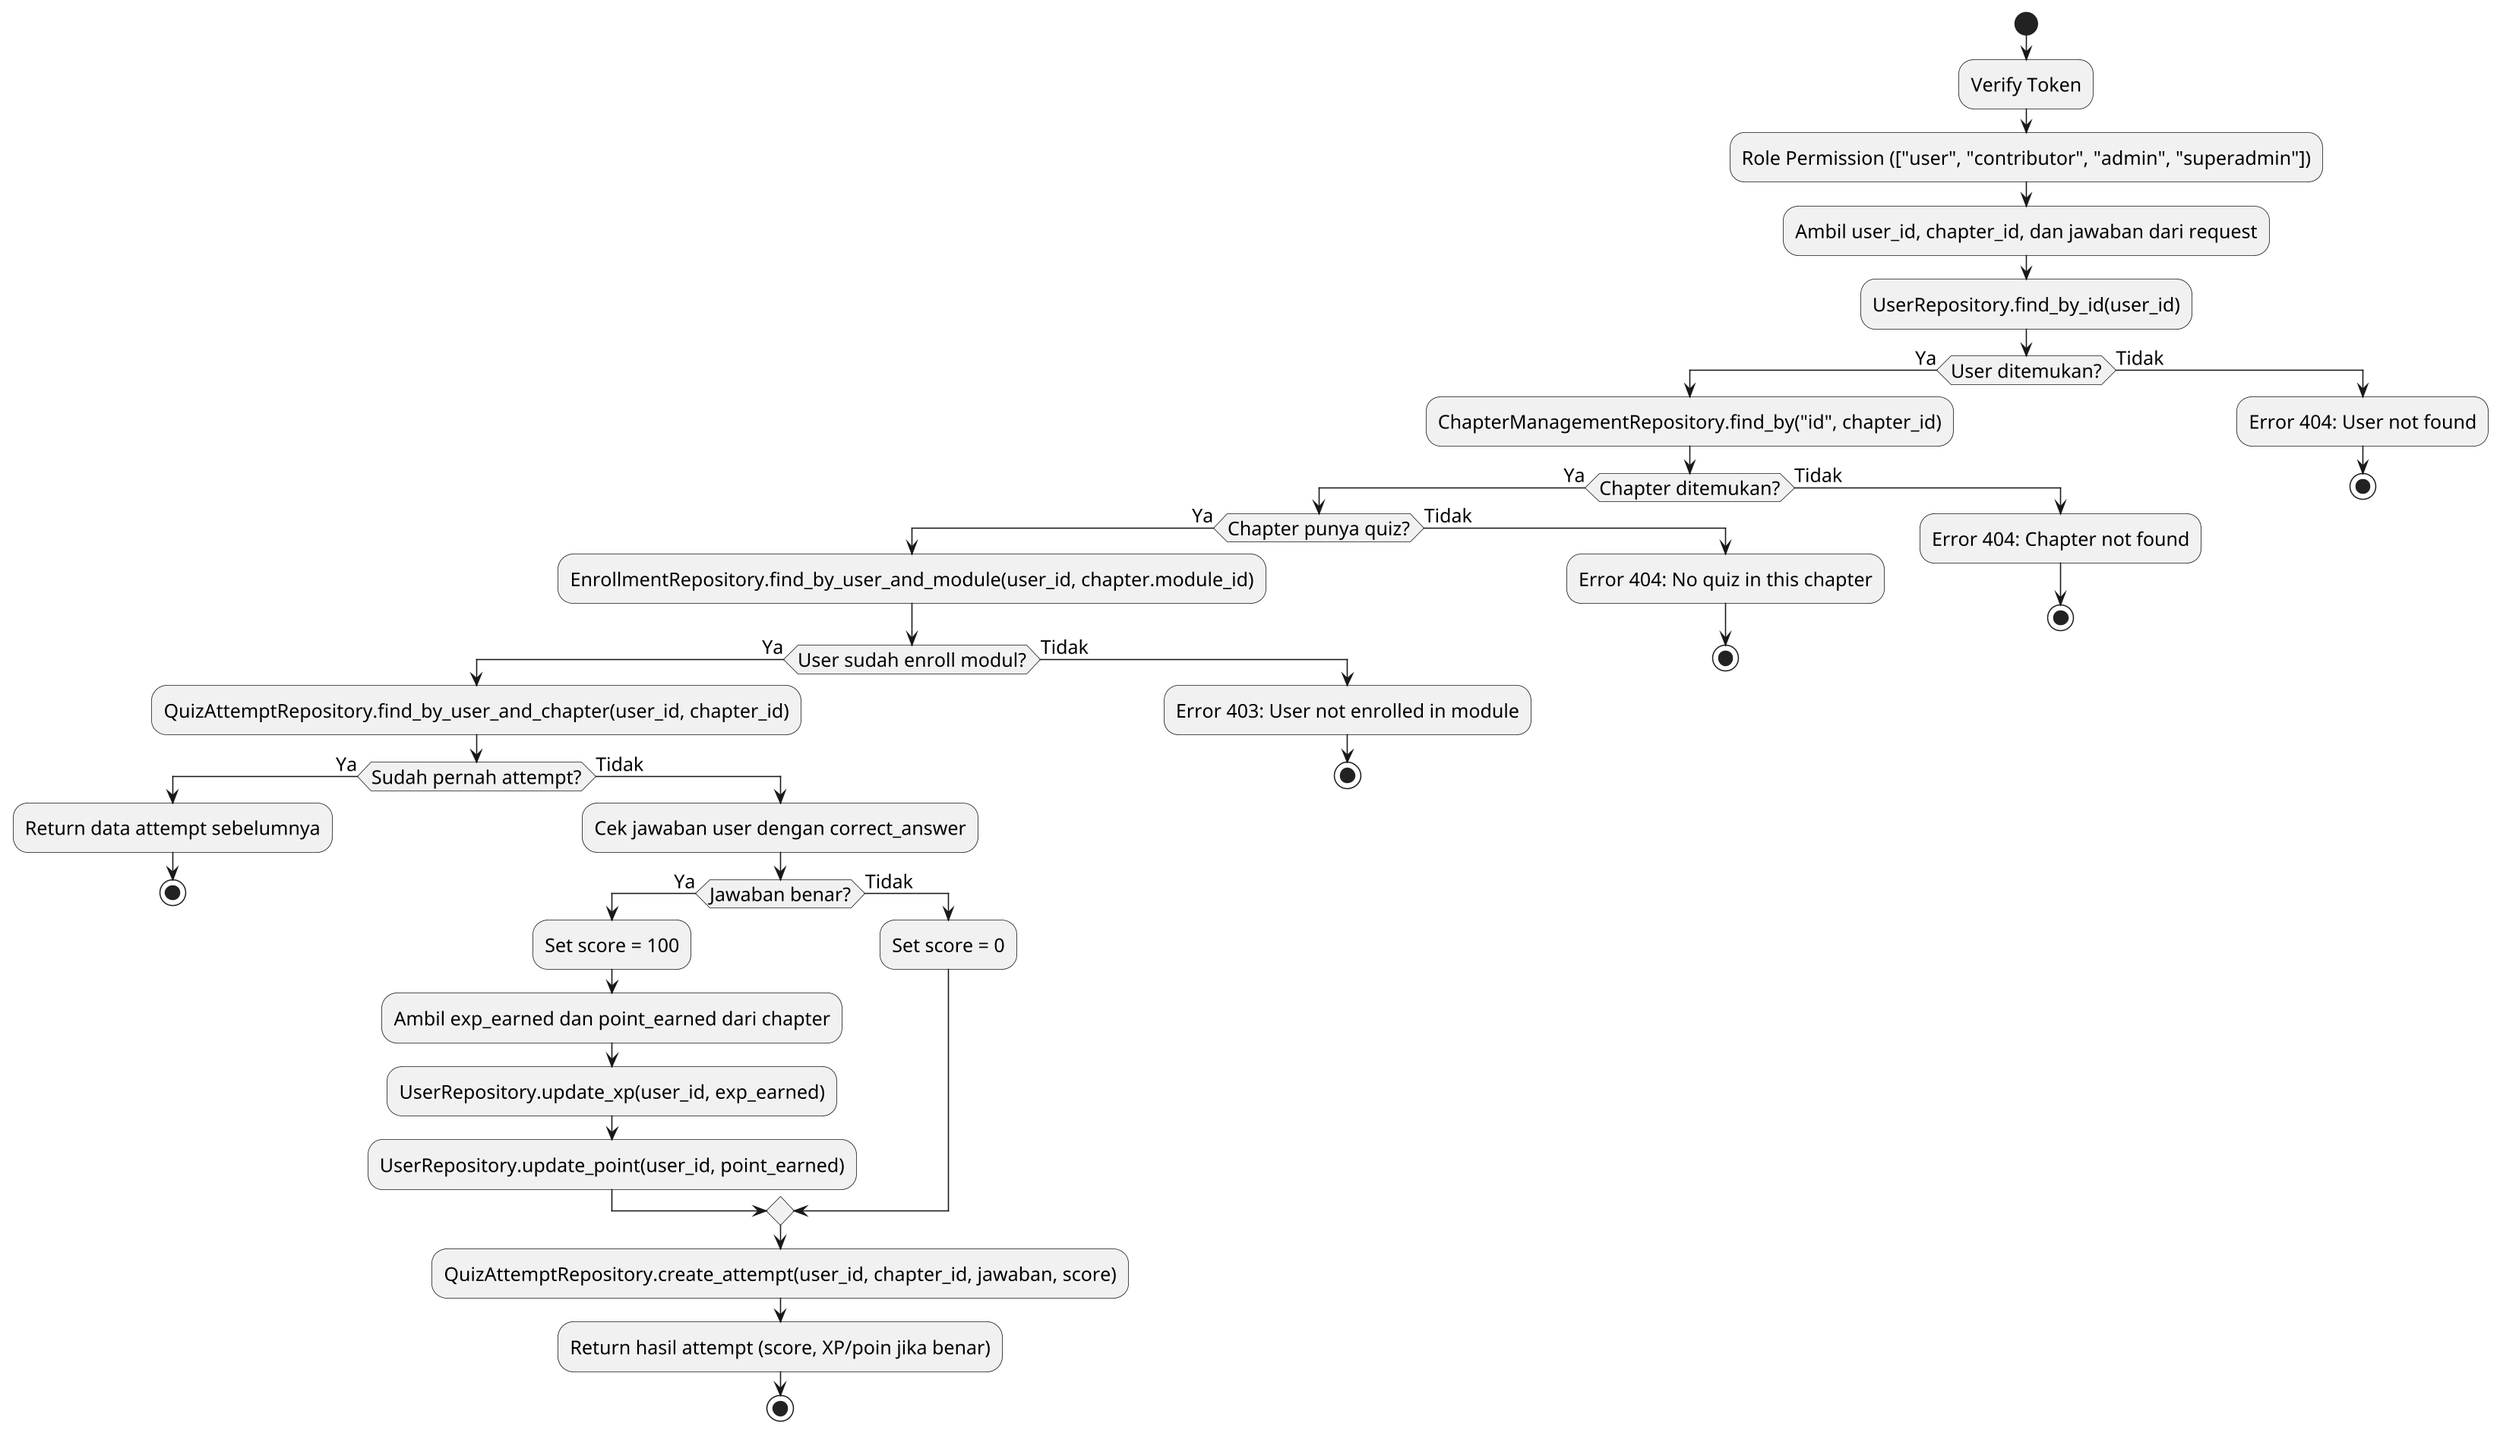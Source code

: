 @startuml
skinparam dpi 150
skinparam defaultFontSize 16

start

:Verify Token;
:Role Permission (["user", "contributor", "admin", "superadmin"]);

:Ambil user_id, chapter_id, dan jawaban dari request;

:UserRepository.find_by_id(user_id);
if (User ditemukan?) then (Ya)

  :ChapterManagementRepository.find_by("id", chapter_id);
  if (Chapter ditemukan?) then (Ya)

    if (Chapter punya quiz?) then (Ya)

      :EnrollmentRepository.find_by_user_and_module(user_id, chapter.module_id);
      if (User sudah enroll modul?) then (Ya)

        :QuizAttemptRepository.find_by_user_and_chapter(user_id, chapter_id);
        if (Sudah pernah attempt?) then (Ya)
          :Return data attempt sebelumnya;
          stop
        else (Tidak)

          :Cek jawaban user dengan correct_answer;
          if (Jawaban benar?) then (Ya)
            :Set score = 100;
            :Ambil exp_earned dan point_earned dari chapter;
            :UserRepository.update_xp(user_id, exp_earned);
            :UserRepository.update_point(user_id, point_earned);
          else (Tidak)
            :Set score = 0;
          endif

          :QuizAttemptRepository.create_attempt(user_id, chapter_id, jawaban, score);
          :Return hasil attempt (score, XP/poin jika benar);
          stop

        endif

      else (Tidak)
        :Error 403: User not enrolled in module;
        stop
      endif

    else (Tidak)
      :Error 404: No quiz in this chapter;
      stop
    endif

  else (Tidak)
    :Error 404: Chapter not found;
    stop
  endif

else (Tidak)
  :Error 404: User not found;
  stop
endif

@enduml
